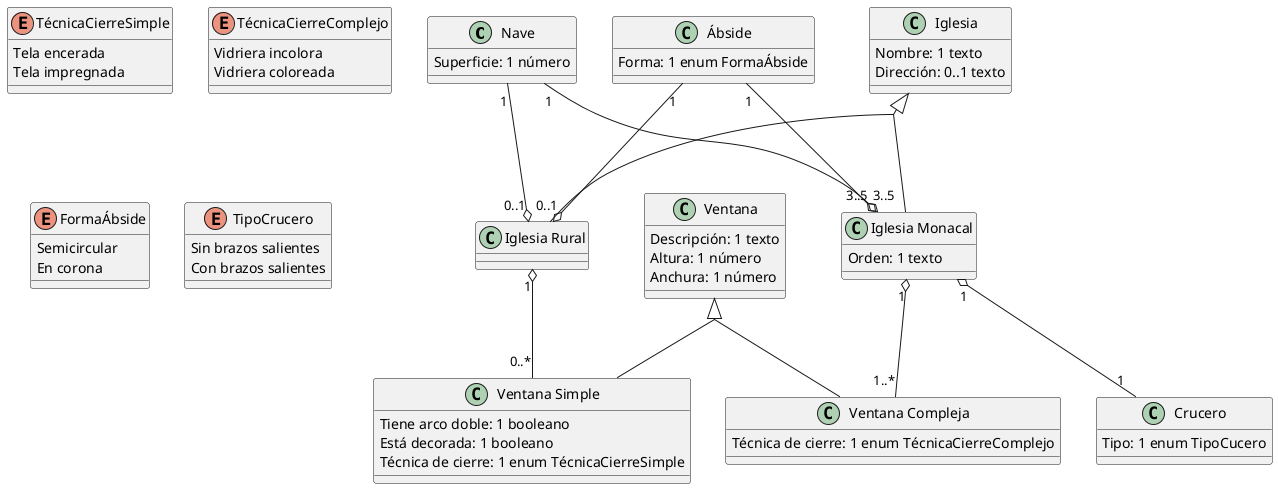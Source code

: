 @startuml
skinparam groupInheritance 2
class Nave{
Superficie: 1 número
}
Nave "1" --o "0..1" "Iglesia Rural"
Nave "1" --o "3..5" "Iglesia Monacal"
class Ábside{
Forma: 1 enum FormaÁbside
}
Ábside "1" --o "0..1" "Iglesia Rural"
Ábside "1" --o "3..5" "Iglesia Monacal"

class Iglesia{
Nombre: 1 texto
Dirección: 0..1 texto
}
Iglesia <|-- "Iglesia Rural"
Iglesia <|-- "Iglesia Monacal"

class "Iglesia Rural"
"Iglesia Rural" "1" o-- "0..*" "Ventana Simple"
class "Iglesia Monacal"{
Orden: 1 texto
}
"Iglesia Monacal" "1" o-- "1..*" "Ventana Compleja"
"Iglesia Monacal" "1" o-- "1" Crucero

class Crucero{
Tipo: 1 enum TipoCucero
}

class "Ventana Simple"{
Tiene arco doble: 1 booleano
Está decorada: 1 booleano
Técnica de cierre: 1 enum TécnicaCierreSimple
}

class "Ventana Compleja"{
Técnica de cierre: 1 enum TécnicaCierreComplejo
}

class Ventana{
Descripción: 1 texto
Altura: 1 número
Anchura: 1 número
}
Ventana <|-- "Ventana Simple"
Ventana <|-- "Ventana Compleja"

enum TécnicaCierreSimple{
Tela encerada
Tela impregnada
}
enum TécnicaCierreComplejo{
Vidriera incolora
Vidriera coloreada
}
enum FormaÁbside{
Semicircular
En corona
}
enum TipoCrucero{
Sin brazos salientes
Con brazos salientes
}

@enduml